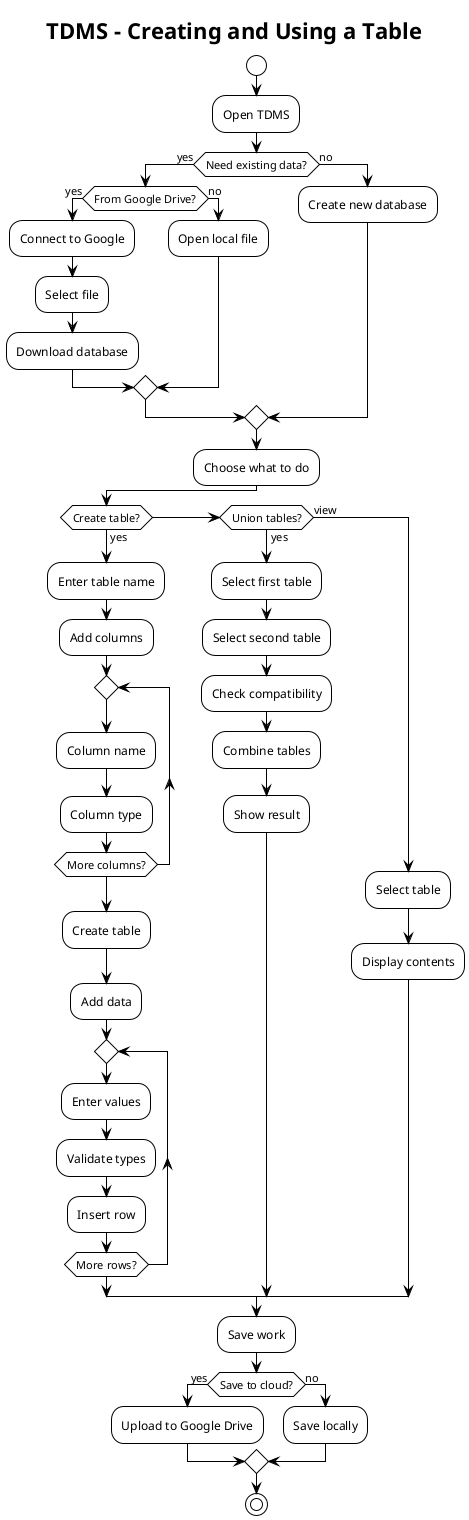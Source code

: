 @startuml activity
!theme plain
title TDMS - Creating and Using a Table

start

:Open TDMS;

if (Need existing data?) then (yes)
  if (From Google Drive?) then (yes)
    :Connect to Google;
    :Select file;
    :Download database;
  else (no)
    :Open local file;
  endif
else (no)
  :Create new database;
endif

:Choose what to do;

if (Create table?) then (yes)
  :Enter table name;
  :Add columns;
  repeat
    :Column name;
    :Column type;
    
  repeat while (More columns?)
  :Create table;
  
  :Add data;
  repeat
    :Enter values;
    :Validate types;
    :Insert row;
  repeat while (More rows?)
  
elseif (Union tables?) then (yes)
  :Select first table;
  :Select second table;
  :Check compatibility;
  :Combine tables;
  :Show result;
else (view)
  :Select table;
  :Display contents;
endif

:Save work;
if (Save to cloud?) then (yes)
  :Upload to Google Drive;
else (no)
  :Save locally;
endif

stop

@enduml